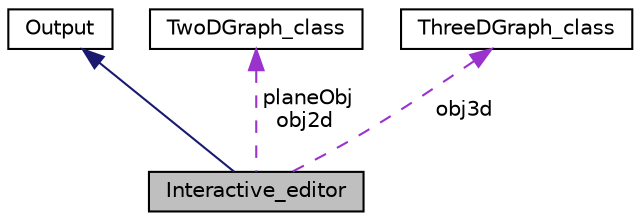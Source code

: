 digraph "Interactive_editor"
{
  edge [fontname="Helvetica",fontsize="10",labelfontname="Helvetica",labelfontsize="10"];
  node [fontname="Helvetica",fontsize="10",shape=record];
  Node1 [label="Interactive_editor",height=0.2,width=0.4,color="black", fillcolor="grey75", style="filled", fontcolor="black"];
  Node2 -> Node1 [dir="back",color="midnightblue",fontsize="10",style="solid",fontname="Helvetica"];
  Node2 [label="Output",height=0.2,width=0.4,color="black", fillcolor="white", style="filled",URL="$classOutput.html",tooltip="Render and save class. "];
  Node3 -> Node1 [dir="back",color="darkorchid3",fontsize="10",style="dashed",label=" planeObj\nobj2d" ,fontname="Helvetica"];
  Node3 [label="TwoDGraph_class",height=0.2,width=0.4,color="black", fillcolor="white", style="filled",URL="$classTwoDGraph__class.html",tooltip="2D behaviour class. "];
  Node4 -> Node1 [dir="back",color="darkorchid3",fontsize="10",style="dashed",label=" obj3d" ,fontname="Helvetica"];
  Node4 [label="ThreeDGraph_class",height=0.2,width=0.4,color="black", fillcolor="white", style="filled",URL="$classThreeDGraph__class.html",tooltip="3D behaviour class. "];
}

